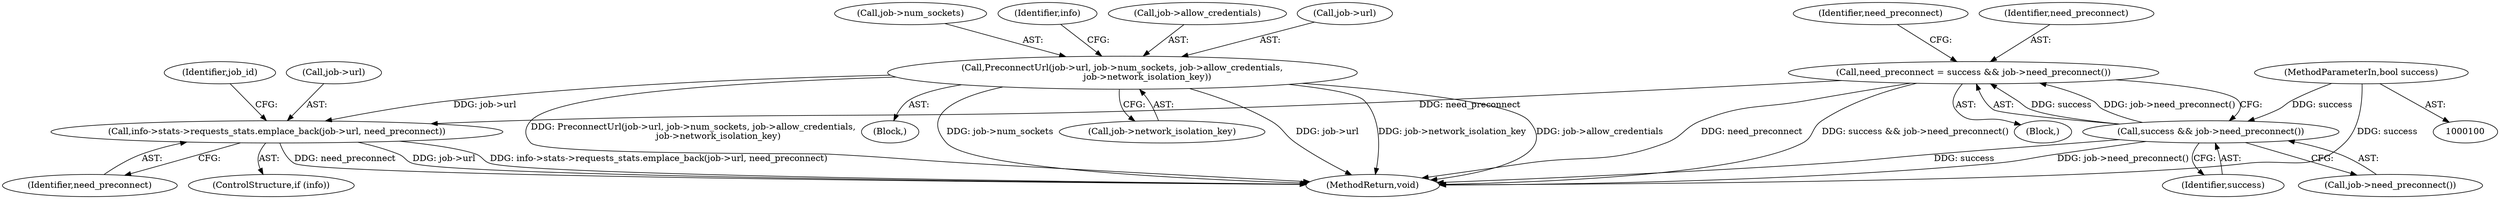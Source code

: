digraph "1_Chrome_fec26ff33bf372476a70326f3669a35f34a9d474_6@del" {
"1000143" [label="(Call,info->stats->requests_stats.emplace_back(job->url, need_preconnect))"];
"1000122" [label="(Call,PreconnectUrl(job->url, job->num_sockets, job->allow_credentials,\n                  job->network_isolation_key))"];
"1000114" [label="(Call,need_preconnect = success && job->need_preconnect())"];
"1000116" [label="(Call,success && job->need_preconnect())"];
"1000102" [label="(MethodParameterIn,bool success)"];
"1000122" [label="(Call,PreconnectUrl(job->url, job->num_sockets, job->allow_credentials,\n                  job->network_isolation_key))"];
"1000143" [label="(Call,info->stats->requests_stats.emplace_back(job->url, need_preconnect))"];
"1000102" [label="(MethodParameterIn,bool success)"];
"1000121" [label="(Block,)"];
"1000171" [label="(MethodReturn,void)"];
"1000147" [label="(Identifier,need_preconnect)"];
"1000144" [label="(Call,job->url)"];
"1000141" [label="(ControlStructure,if (info))"];
"1000117" [label="(Identifier,success)"];
"1000129" [label="(Call,job->allow_credentials)"];
"1000114" [label="(Call,need_preconnect = success && job->need_preconnect())"];
"1000132" [label="(Call,job->network_isolation_key)"];
"1000120" [label="(Identifier,need_preconnect)"];
"1000123" [label="(Call,job->url)"];
"1000118" [label="(Call,job->need_preconnect())"];
"1000126" [label="(Call,job->num_sockets)"];
"1000137" [label="(Identifier,info)"];
"1000149" [label="(Identifier,job_id)"];
"1000115" [label="(Identifier,need_preconnect)"];
"1000103" [label="(Block,)"];
"1000116" [label="(Call,success && job->need_preconnect())"];
"1000143" -> "1000141"  [label="AST: "];
"1000143" -> "1000147"  [label="CFG: "];
"1000144" -> "1000143"  [label="AST: "];
"1000147" -> "1000143"  [label="AST: "];
"1000149" -> "1000143"  [label="CFG: "];
"1000143" -> "1000171"  [label="DDG: job->url"];
"1000143" -> "1000171"  [label="DDG: info->stats->requests_stats.emplace_back(job->url, need_preconnect)"];
"1000143" -> "1000171"  [label="DDG: need_preconnect"];
"1000122" -> "1000143"  [label="DDG: job->url"];
"1000114" -> "1000143"  [label="DDG: need_preconnect"];
"1000122" -> "1000121"  [label="AST: "];
"1000122" -> "1000132"  [label="CFG: "];
"1000123" -> "1000122"  [label="AST: "];
"1000126" -> "1000122"  [label="AST: "];
"1000129" -> "1000122"  [label="AST: "];
"1000132" -> "1000122"  [label="AST: "];
"1000137" -> "1000122"  [label="CFG: "];
"1000122" -> "1000171"  [label="DDG: job->num_sockets"];
"1000122" -> "1000171"  [label="DDG: job->url"];
"1000122" -> "1000171"  [label="DDG: job->network_isolation_key"];
"1000122" -> "1000171"  [label="DDG: job->allow_credentials"];
"1000122" -> "1000171"  [label="DDG: PreconnectUrl(job->url, job->num_sockets, job->allow_credentials,\n                  job->network_isolation_key)"];
"1000114" -> "1000103"  [label="AST: "];
"1000114" -> "1000116"  [label="CFG: "];
"1000115" -> "1000114"  [label="AST: "];
"1000116" -> "1000114"  [label="AST: "];
"1000120" -> "1000114"  [label="CFG: "];
"1000114" -> "1000171"  [label="DDG: need_preconnect"];
"1000114" -> "1000171"  [label="DDG: success && job->need_preconnect()"];
"1000116" -> "1000114"  [label="DDG: success"];
"1000116" -> "1000114"  [label="DDG: job->need_preconnect()"];
"1000116" -> "1000117"  [label="CFG: "];
"1000116" -> "1000118"  [label="CFG: "];
"1000117" -> "1000116"  [label="AST: "];
"1000118" -> "1000116"  [label="AST: "];
"1000116" -> "1000171"  [label="DDG: success"];
"1000116" -> "1000171"  [label="DDG: job->need_preconnect()"];
"1000102" -> "1000116"  [label="DDG: success"];
"1000102" -> "1000100"  [label="AST: "];
"1000102" -> "1000171"  [label="DDG: success"];
}
